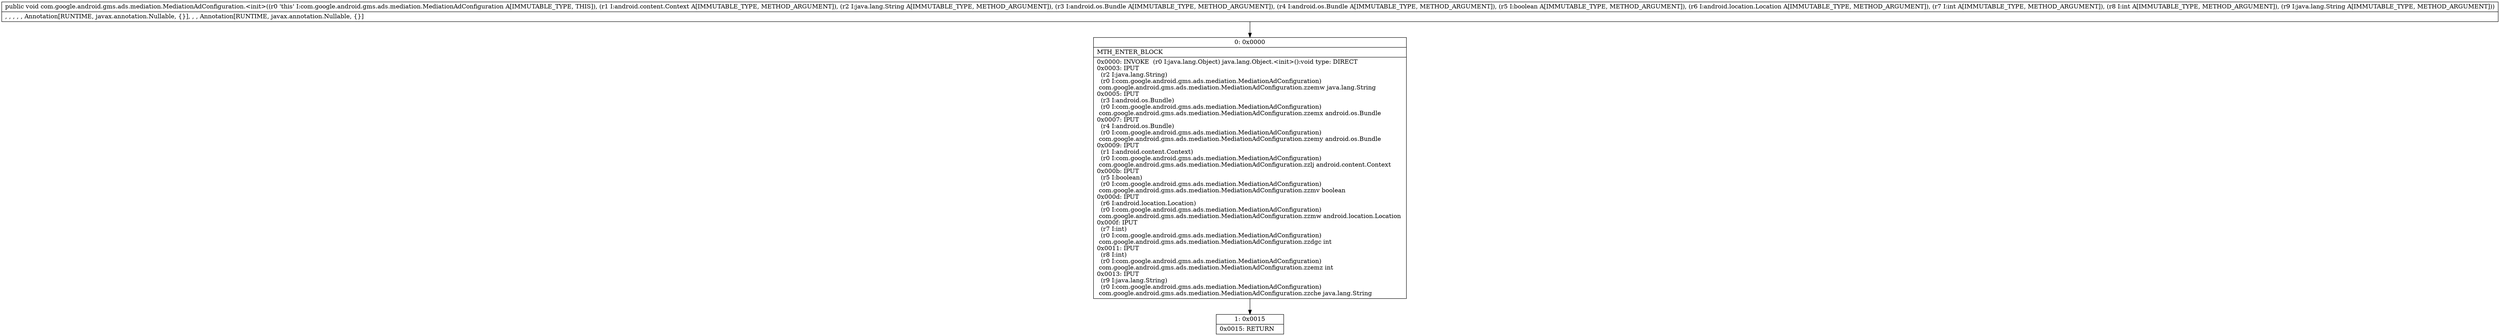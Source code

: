 digraph "CFG forcom.google.android.gms.ads.mediation.MediationAdConfiguration.\<init\>(Landroid\/content\/Context;Ljava\/lang\/String;Landroid\/os\/Bundle;Landroid\/os\/Bundle;ZLandroid\/location\/Location;IILjava\/lang\/String;)V" {
Node_0 [shape=record,label="{0\:\ 0x0000|MTH_ENTER_BLOCK\l|0x0000: INVOKE  (r0 I:java.lang.Object) java.lang.Object.\<init\>():void type: DIRECT \l0x0003: IPUT  \l  (r2 I:java.lang.String)\l  (r0 I:com.google.android.gms.ads.mediation.MediationAdConfiguration)\l com.google.android.gms.ads.mediation.MediationAdConfiguration.zzemw java.lang.String \l0x0005: IPUT  \l  (r3 I:android.os.Bundle)\l  (r0 I:com.google.android.gms.ads.mediation.MediationAdConfiguration)\l com.google.android.gms.ads.mediation.MediationAdConfiguration.zzemx android.os.Bundle \l0x0007: IPUT  \l  (r4 I:android.os.Bundle)\l  (r0 I:com.google.android.gms.ads.mediation.MediationAdConfiguration)\l com.google.android.gms.ads.mediation.MediationAdConfiguration.zzemy android.os.Bundle \l0x0009: IPUT  \l  (r1 I:android.content.Context)\l  (r0 I:com.google.android.gms.ads.mediation.MediationAdConfiguration)\l com.google.android.gms.ads.mediation.MediationAdConfiguration.zzlj android.content.Context \l0x000b: IPUT  \l  (r5 I:boolean)\l  (r0 I:com.google.android.gms.ads.mediation.MediationAdConfiguration)\l com.google.android.gms.ads.mediation.MediationAdConfiguration.zzmv boolean \l0x000d: IPUT  \l  (r6 I:android.location.Location)\l  (r0 I:com.google.android.gms.ads.mediation.MediationAdConfiguration)\l com.google.android.gms.ads.mediation.MediationAdConfiguration.zzmw android.location.Location \l0x000f: IPUT  \l  (r7 I:int)\l  (r0 I:com.google.android.gms.ads.mediation.MediationAdConfiguration)\l com.google.android.gms.ads.mediation.MediationAdConfiguration.zzdgc int \l0x0011: IPUT  \l  (r8 I:int)\l  (r0 I:com.google.android.gms.ads.mediation.MediationAdConfiguration)\l com.google.android.gms.ads.mediation.MediationAdConfiguration.zzemz int \l0x0013: IPUT  \l  (r9 I:java.lang.String)\l  (r0 I:com.google.android.gms.ads.mediation.MediationAdConfiguration)\l com.google.android.gms.ads.mediation.MediationAdConfiguration.zzche java.lang.String \l}"];
Node_1 [shape=record,label="{1\:\ 0x0015|0x0015: RETURN   \l}"];
MethodNode[shape=record,label="{public void com.google.android.gms.ads.mediation.MediationAdConfiguration.\<init\>((r0 'this' I:com.google.android.gms.ads.mediation.MediationAdConfiguration A[IMMUTABLE_TYPE, THIS]), (r1 I:android.content.Context A[IMMUTABLE_TYPE, METHOD_ARGUMENT]), (r2 I:java.lang.String A[IMMUTABLE_TYPE, METHOD_ARGUMENT]), (r3 I:android.os.Bundle A[IMMUTABLE_TYPE, METHOD_ARGUMENT]), (r4 I:android.os.Bundle A[IMMUTABLE_TYPE, METHOD_ARGUMENT]), (r5 I:boolean A[IMMUTABLE_TYPE, METHOD_ARGUMENT]), (r6 I:android.location.Location A[IMMUTABLE_TYPE, METHOD_ARGUMENT]), (r7 I:int A[IMMUTABLE_TYPE, METHOD_ARGUMENT]), (r8 I:int A[IMMUTABLE_TYPE, METHOD_ARGUMENT]), (r9 I:java.lang.String A[IMMUTABLE_TYPE, METHOD_ARGUMENT]))  | , , , , , Annotation[RUNTIME, javax.annotation.Nullable, \{\}], , , Annotation[RUNTIME, javax.annotation.Nullable, \{\}]\l}"];
MethodNode -> Node_0;
Node_0 -> Node_1;
}

